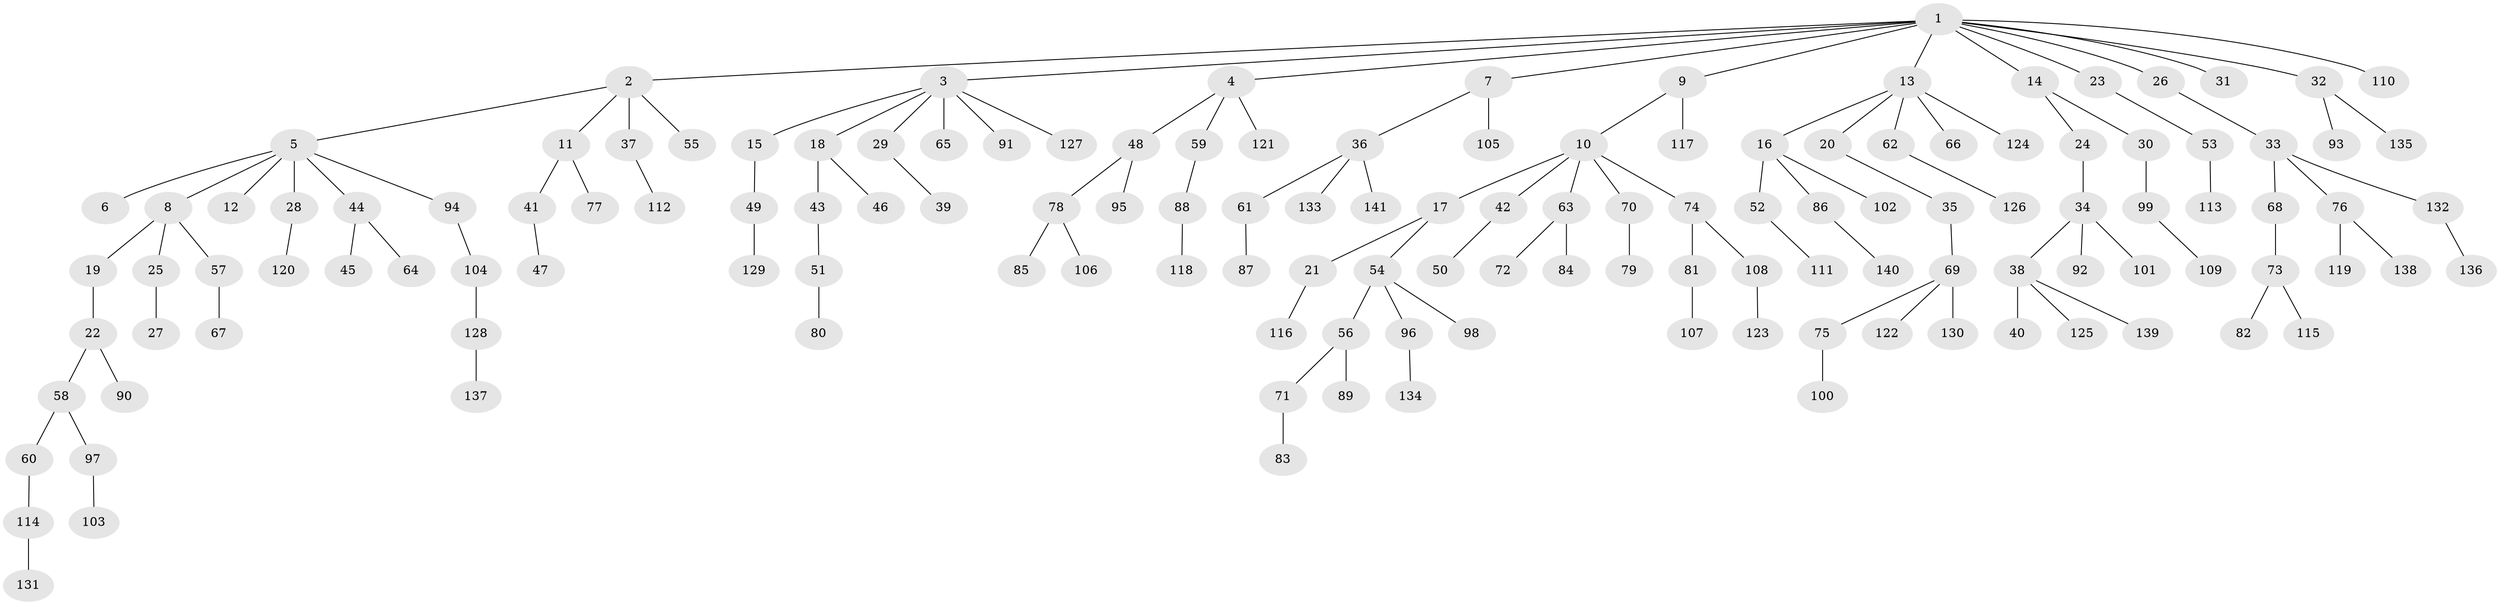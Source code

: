 // Generated by graph-tools (version 1.1) at 2025/36/03/09/25 02:36:36]
// undirected, 141 vertices, 140 edges
graph export_dot {
graph [start="1"]
  node [color=gray90,style=filled];
  1;
  2;
  3;
  4;
  5;
  6;
  7;
  8;
  9;
  10;
  11;
  12;
  13;
  14;
  15;
  16;
  17;
  18;
  19;
  20;
  21;
  22;
  23;
  24;
  25;
  26;
  27;
  28;
  29;
  30;
  31;
  32;
  33;
  34;
  35;
  36;
  37;
  38;
  39;
  40;
  41;
  42;
  43;
  44;
  45;
  46;
  47;
  48;
  49;
  50;
  51;
  52;
  53;
  54;
  55;
  56;
  57;
  58;
  59;
  60;
  61;
  62;
  63;
  64;
  65;
  66;
  67;
  68;
  69;
  70;
  71;
  72;
  73;
  74;
  75;
  76;
  77;
  78;
  79;
  80;
  81;
  82;
  83;
  84;
  85;
  86;
  87;
  88;
  89;
  90;
  91;
  92;
  93;
  94;
  95;
  96;
  97;
  98;
  99;
  100;
  101;
  102;
  103;
  104;
  105;
  106;
  107;
  108;
  109;
  110;
  111;
  112;
  113;
  114;
  115;
  116;
  117;
  118;
  119;
  120;
  121;
  122;
  123;
  124;
  125;
  126;
  127;
  128;
  129;
  130;
  131;
  132;
  133;
  134;
  135;
  136;
  137;
  138;
  139;
  140;
  141;
  1 -- 2;
  1 -- 3;
  1 -- 4;
  1 -- 7;
  1 -- 9;
  1 -- 13;
  1 -- 14;
  1 -- 23;
  1 -- 26;
  1 -- 31;
  1 -- 32;
  1 -- 110;
  2 -- 5;
  2 -- 11;
  2 -- 37;
  2 -- 55;
  3 -- 15;
  3 -- 18;
  3 -- 29;
  3 -- 65;
  3 -- 91;
  3 -- 127;
  4 -- 48;
  4 -- 59;
  4 -- 121;
  5 -- 6;
  5 -- 8;
  5 -- 12;
  5 -- 28;
  5 -- 44;
  5 -- 94;
  7 -- 36;
  7 -- 105;
  8 -- 19;
  8 -- 25;
  8 -- 57;
  9 -- 10;
  9 -- 117;
  10 -- 17;
  10 -- 42;
  10 -- 63;
  10 -- 70;
  10 -- 74;
  11 -- 41;
  11 -- 77;
  13 -- 16;
  13 -- 20;
  13 -- 62;
  13 -- 66;
  13 -- 124;
  14 -- 24;
  14 -- 30;
  15 -- 49;
  16 -- 52;
  16 -- 86;
  16 -- 102;
  17 -- 21;
  17 -- 54;
  18 -- 43;
  18 -- 46;
  19 -- 22;
  20 -- 35;
  21 -- 116;
  22 -- 58;
  22 -- 90;
  23 -- 53;
  24 -- 34;
  25 -- 27;
  26 -- 33;
  28 -- 120;
  29 -- 39;
  30 -- 99;
  32 -- 93;
  32 -- 135;
  33 -- 68;
  33 -- 76;
  33 -- 132;
  34 -- 38;
  34 -- 92;
  34 -- 101;
  35 -- 69;
  36 -- 61;
  36 -- 133;
  36 -- 141;
  37 -- 112;
  38 -- 40;
  38 -- 125;
  38 -- 139;
  41 -- 47;
  42 -- 50;
  43 -- 51;
  44 -- 45;
  44 -- 64;
  48 -- 78;
  48 -- 95;
  49 -- 129;
  51 -- 80;
  52 -- 111;
  53 -- 113;
  54 -- 56;
  54 -- 96;
  54 -- 98;
  56 -- 71;
  56 -- 89;
  57 -- 67;
  58 -- 60;
  58 -- 97;
  59 -- 88;
  60 -- 114;
  61 -- 87;
  62 -- 126;
  63 -- 72;
  63 -- 84;
  68 -- 73;
  69 -- 75;
  69 -- 122;
  69 -- 130;
  70 -- 79;
  71 -- 83;
  73 -- 82;
  73 -- 115;
  74 -- 81;
  74 -- 108;
  75 -- 100;
  76 -- 119;
  76 -- 138;
  78 -- 85;
  78 -- 106;
  81 -- 107;
  86 -- 140;
  88 -- 118;
  94 -- 104;
  96 -- 134;
  97 -- 103;
  99 -- 109;
  104 -- 128;
  108 -- 123;
  114 -- 131;
  128 -- 137;
  132 -- 136;
}
